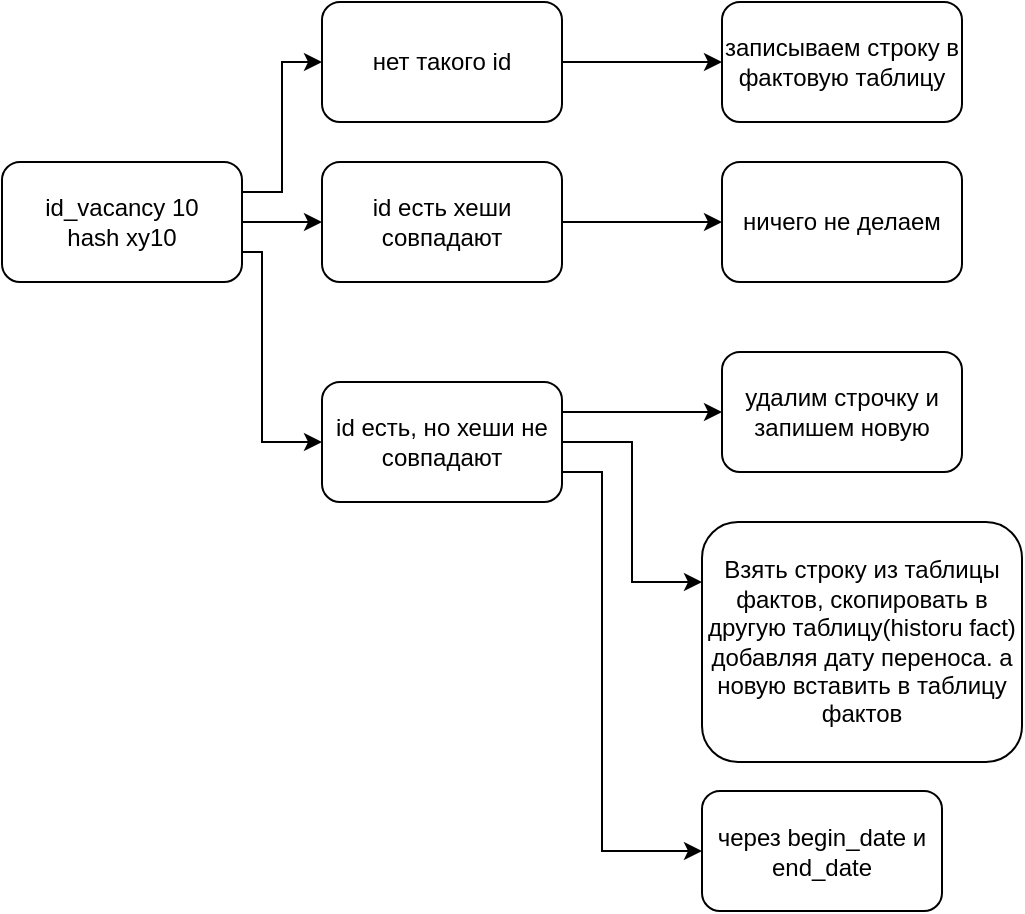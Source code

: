 <mxfile version="24.6.4" type="device">
  <diagram name="Страница — 1" id="CI0lk4u1oNamDWM2T9ZI">
    <mxGraphModel dx="1372" dy="884" grid="1" gridSize="10" guides="1" tooltips="1" connect="1" arrows="1" fold="1" page="1" pageScale="1" pageWidth="827" pageHeight="1169" math="0" shadow="0">
      <root>
        <mxCell id="0" />
        <mxCell id="1" parent="0" />
        <mxCell id="SjxG8jCdj-W0v5yeUmD_-3" style="edgeStyle=orthogonalEdgeStyle;rounded=0;orthogonalLoop=1;jettySize=auto;html=1;exitX=1;exitY=0.25;exitDx=0;exitDy=0;entryX=0;entryY=0.5;entryDx=0;entryDy=0;" edge="1" parent="1" source="SjxG8jCdj-W0v5yeUmD_-1" target="SjxG8jCdj-W0v5yeUmD_-2">
          <mxGeometry relative="1" as="geometry" />
        </mxCell>
        <mxCell id="SjxG8jCdj-W0v5yeUmD_-13" style="edgeStyle=orthogonalEdgeStyle;rounded=0;orthogonalLoop=1;jettySize=auto;html=1;exitX=1;exitY=0.5;exitDx=0;exitDy=0;entryX=0;entryY=0.5;entryDx=0;entryDy=0;" edge="1" parent="1" source="SjxG8jCdj-W0v5yeUmD_-1" target="SjxG8jCdj-W0v5yeUmD_-6">
          <mxGeometry relative="1" as="geometry" />
        </mxCell>
        <mxCell id="SjxG8jCdj-W0v5yeUmD_-14" style="edgeStyle=orthogonalEdgeStyle;rounded=0;orthogonalLoop=1;jettySize=auto;html=1;exitX=1;exitY=0.75;exitDx=0;exitDy=0;entryX=0;entryY=0.5;entryDx=0;entryDy=0;" edge="1" parent="1" source="SjxG8jCdj-W0v5yeUmD_-1" target="SjxG8jCdj-W0v5yeUmD_-9">
          <mxGeometry relative="1" as="geometry">
            <Array as="points">
              <mxPoint x="170" y="285" />
              <mxPoint x="170" y="380" />
            </Array>
          </mxGeometry>
        </mxCell>
        <mxCell id="SjxG8jCdj-W0v5yeUmD_-1" value="id_vacancy 10&lt;div&gt;hash xy10&lt;/div&gt;" style="rounded=1;whiteSpace=wrap;html=1;" vertex="1" parent="1">
          <mxGeometry x="40" y="240" width="120" height="60" as="geometry" />
        </mxCell>
        <mxCell id="SjxG8jCdj-W0v5yeUmD_-5" value="" style="edgeStyle=orthogonalEdgeStyle;rounded=0;orthogonalLoop=1;jettySize=auto;html=1;" edge="1" parent="1" source="SjxG8jCdj-W0v5yeUmD_-2" target="SjxG8jCdj-W0v5yeUmD_-4">
          <mxGeometry relative="1" as="geometry" />
        </mxCell>
        <mxCell id="SjxG8jCdj-W0v5yeUmD_-2" value="нет такого id" style="rounded=1;whiteSpace=wrap;html=1;" vertex="1" parent="1">
          <mxGeometry x="200" y="160" width="120" height="60" as="geometry" />
        </mxCell>
        <mxCell id="SjxG8jCdj-W0v5yeUmD_-4" value="записываем строку в фактовую таблицу" style="whiteSpace=wrap;html=1;rounded=1;" vertex="1" parent="1">
          <mxGeometry x="400" y="160" width="120" height="60" as="geometry" />
        </mxCell>
        <mxCell id="SjxG8jCdj-W0v5yeUmD_-8" value="" style="edgeStyle=orthogonalEdgeStyle;rounded=0;orthogonalLoop=1;jettySize=auto;html=1;" edge="1" parent="1" source="SjxG8jCdj-W0v5yeUmD_-6" target="SjxG8jCdj-W0v5yeUmD_-7">
          <mxGeometry relative="1" as="geometry" />
        </mxCell>
        <mxCell id="SjxG8jCdj-W0v5yeUmD_-6" value="id есть хеши совпадают" style="rounded=1;whiteSpace=wrap;html=1;" vertex="1" parent="1">
          <mxGeometry x="200" y="240" width="120" height="60" as="geometry" />
        </mxCell>
        <mxCell id="SjxG8jCdj-W0v5yeUmD_-7" value="ничего не делаем" style="whiteSpace=wrap;html=1;rounded=1;" vertex="1" parent="1">
          <mxGeometry x="400" y="240" width="120" height="60" as="geometry" />
        </mxCell>
        <mxCell id="SjxG8jCdj-W0v5yeUmD_-15" style="edgeStyle=orthogonalEdgeStyle;rounded=0;orthogonalLoop=1;jettySize=auto;html=1;exitX=1;exitY=0.25;exitDx=0;exitDy=0;" edge="1" parent="1" source="SjxG8jCdj-W0v5yeUmD_-9" target="SjxG8jCdj-W0v5yeUmD_-10">
          <mxGeometry relative="1" as="geometry" />
        </mxCell>
        <mxCell id="SjxG8jCdj-W0v5yeUmD_-16" style="edgeStyle=orthogonalEdgeStyle;rounded=0;orthogonalLoop=1;jettySize=auto;html=1;exitX=1;exitY=0.5;exitDx=0;exitDy=0;entryX=0;entryY=0.25;entryDx=0;entryDy=0;" edge="1" parent="1" source="SjxG8jCdj-W0v5yeUmD_-9" target="SjxG8jCdj-W0v5yeUmD_-11">
          <mxGeometry relative="1" as="geometry" />
        </mxCell>
        <mxCell id="SjxG8jCdj-W0v5yeUmD_-17" style="edgeStyle=orthogonalEdgeStyle;rounded=0;orthogonalLoop=1;jettySize=auto;html=1;exitX=1;exitY=0.75;exitDx=0;exitDy=0;entryX=0;entryY=0.5;entryDx=0;entryDy=0;" edge="1" parent="1" source="SjxG8jCdj-W0v5yeUmD_-9" target="SjxG8jCdj-W0v5yeUmD_-12">
          <mxGeometry relative="1" as="geometry">
            <Array as="points">
              <mxPoint x="340" y="395" />
              <mxPoint x="340" y="585" />
            </Array>
          </mxGeometry>
        </mxCell>
        <mxCell id="SjxG8jCdj-W0v5yeUmD_-9" value="id есть, но хеши не совпадают" style="rounded=1;whiteSpace=wrap;html=1;" vertex="1" parent="1">
          <mxGeometry x="200" y="350" width="120" height="60" as="geometry" />
        </mxCell>
        <mxCell id="SjxG8jCdj-W0v5yeUmD_-10" value="удалим строчку и запишем новую" style="rounded=1;whiteSpace=wrap;html=1;" vertex="1" parent="1">
          <mxGeometry x="400" y="335" width="120" height="60" as="geometry" />
        </mxCell>
        <mxCell id="SjxG8jCdj-W0v5yeUmD_-11" value="Взять строку из таблицы фактов, скопировать в другую таблицу(historu fact) добавляя дату переноса. а новую вставить в таблицу фактов" style="rounded=1;whiteSpace=wrap;html=1;" vertex="1" parent="1">
          <mxGeometry x="390" y="420" width="160" height="120" as="geometry" />
        </mxCell>
        <mxCell id="SjxG8jCdj-W0v5yeUmD_-12" value="через begin_date и end_date" style="rounded=1;whiteSpace=wrap;html=1;" vertex="1" parent="1">
          <mxGeometry x="390" y="554.5" width="120" height="60" as="geometry" />
        </mxCell>
      </root>
    </mxGraphModel>
  </diagram>
</mxfile>
